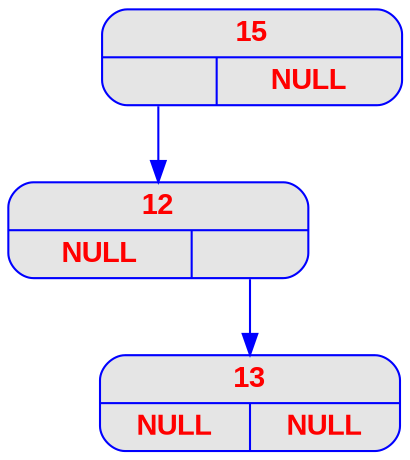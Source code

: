 digraph equilibrer_arbre2_original {
	node [
		fontname  = "Arial bold" 
		fontsize  = "14"
		fontcolor = "red"
		style     = "rounded, filled"
		shape     = "record"
		fillcolor = "grey90"
		color     = "blue"
		width     = "2"
	]

	edge [
		color     = "blue"
	]

15 [label = "{<c> 15 | { <g> | <d>}}"];
15 [label = "{<c> 15 | { <g> | <d> NULL}}"];
15:g -> 12;
12 [label = "{<c> 12 | { <g> | <d>}}"];
12 [label = "{<c> 12 | { <g> NULL | <d>}}"];
12:d -> 13;
13 [label = "{<c> 13 | { <g> | <d>}}"];
13 [label = "{<c> 13 | { <g> NULL | <d> NULL}}"];
}
